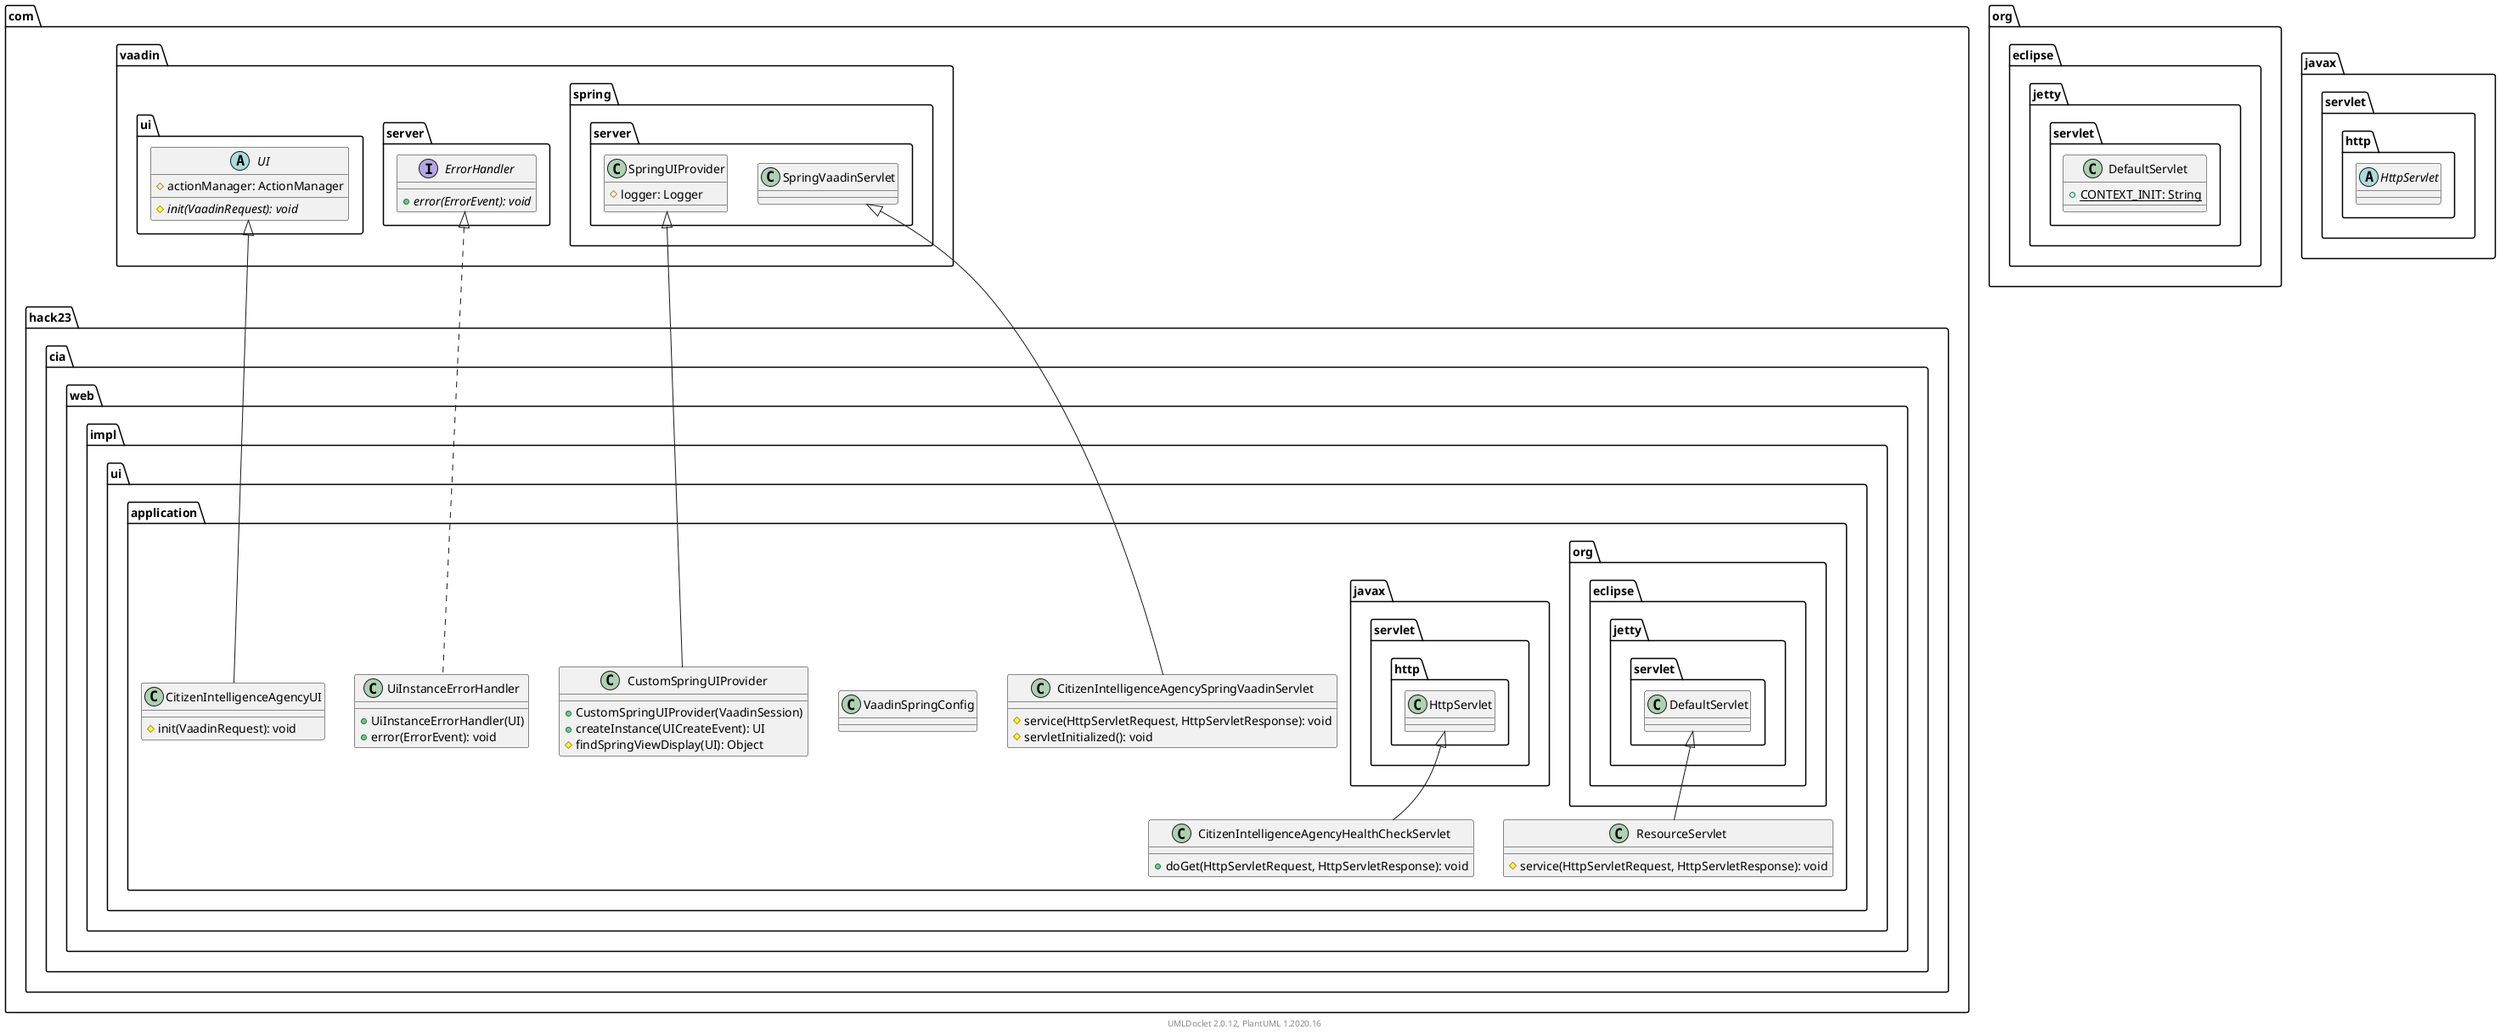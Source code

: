 @startuml
    namespace com.hack23.cia.web.impl.ui.application {

        class CitizenIntelligenceAgencySpringVaadinServlet [[CitizenIntelligenceAgencySpringVaadinServlet.html]] {
            #service(HttpServletRequest, HttpServletResponse): void
            #servletInitialized(): void
        }

        class VaadinSpringConfig [[VaadinSpringConfig.html]]

        class UiInstanceErrorHandler [[UiInstanceErrorHandler.html]] {
            +UiInstanceErrorHandler(UI)
            +error(ErrorEvent): void
        }

        class ResourceServlet [[ResourceServlet.html]] {
            #service(HttpServletRequest, HttpServletResponse): void
        }

        class CitizenIntelligenceAgencyHealthCheckServlet [[CitizenIntelligenceAgencyHealthCheckServlet.html]] {
            +doGet(HttpServletRequest, HttpServletResponse): void
        }

        class CustomSpringUIProvider [[CustomSpringUIProvider.html]] {
            +CustomSpringUIProvider(VaadinSession)
            +createInstance(UICreateEvent): UI
            #findSpringViewDisplay(UI): Object
        }

        class CitizenIntelligenceAgencyUI [[CitizenIntelligenceAgencyUI.html]] {
            #init(VaadinRequest): void
        }

        com.vaadin.spring.server.SpringVaadinServlet <|-- CitizenIntelligenceAgencySpringVaadinServlet
        com.vaadin.server.ErrorHandler <|.. UiInstanceErrorHandler
        org.eclipse.jetty.servlet.DefaultServlet <|-- ResourceServlet
        javax.servlet.http.HttpServlet <|-- CitizenIntelligenceAgencyHealthCheckServlet
        com.vaadin.spring.server.SpringUIProvider <|-- CustomSpringUIProvider
        com.vaadin.ui.UI <|-- CitizenIntelligenceAgencyUI
    }

    namespace com.vaadin.spring.server {
        class SpringVaadinServlet {
        }
        class SpringUIProvider {
            #logger: Logger
        }
    }

    namespace com.vaadin.server {
        interface ErrorHandler {
            {abstract} +error(ErrorEvent): void
        }
    }

    namespace org.eclipse.jetty.servlet {
        class DefaultServlet {
            {static} +CONTEXT_INIT: String
        }
    }

    namespace javax.servlet.http {
        abstract class HttpServlet {
        }
    }

    namespace com.vaadin.ui {
        abstract class UI {
            #actionManager: ActionManager
            {abstract} #init(VaadinRequest): void
        }
    }

    center footer UMLDoclet 2.0.12, PlantUML 1.2020.16
@enduml
